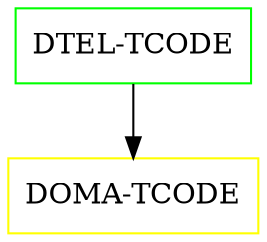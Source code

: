 digraph G {
  "DTEL-TCODE" [shape=box,color=green];
  "DOMA-TCODE" [shape=box,color=yellow,URL="./DOMA_TCODE.html"];
  "DTEL-TCODE" -> "DOMA-TCODE";
}
